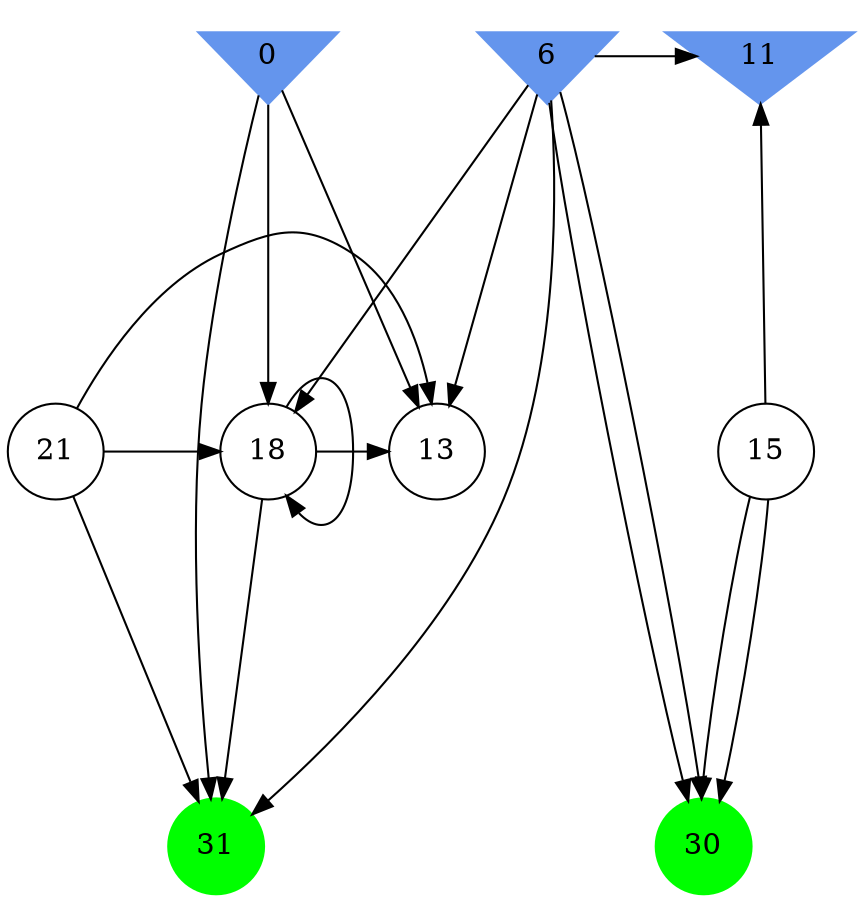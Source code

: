 digraph brain {
	ranksep=2.0;
	0 [shape=invtriangle,style=filled,color=cornflowerblue];
	6 [shape=invtriangle,style=filled,color=cornflowerblue];
	11 [shape=invtriangle,style=filled,color=cornflowerblue];
	13 [shape=circle,color=black];
	15 [shape=circle,color=black];
	18 [shape=circle,color=black];
	21 [shape=circle,color=black];
	30 [shape=circle,style=filled,color=green];
	31 [shape=circle,style=filled,color=green];
	6	->	30;
	6	->	30;
	6	->	11;
	15	->	30;
	15	->	30;
	15	->	11;
	21	->	18;
	21	->	31;
	21	->	13;
	6	->	18;
	6	->	31;
	6	->	13;
	0	->	18;
	0	->	31;
	0	->	13;
	18	->	18;
	18	->	31;
	18	->	13;
	{ rank=same; 0; 6; 11; }
	{ rank=same; 13; 15; 18; 21; }
	{ rank=same; 30; 31; }
}
